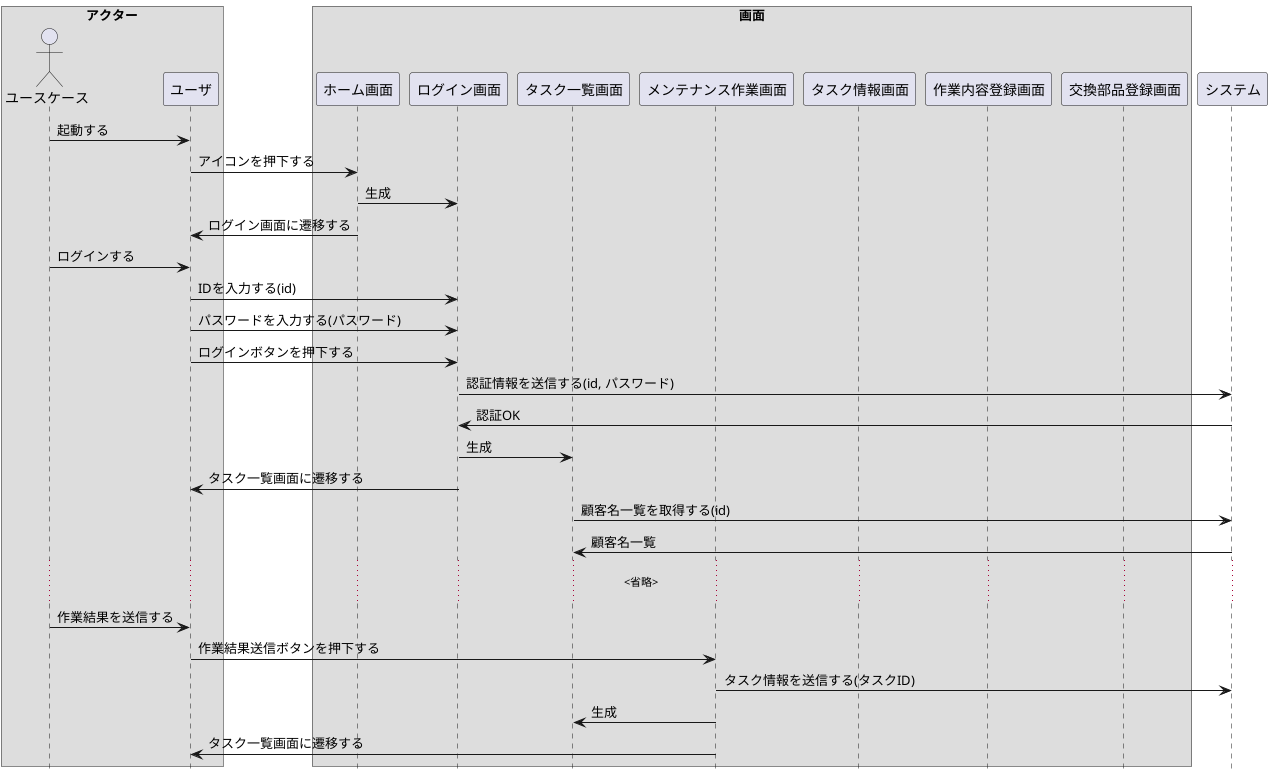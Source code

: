 @startuml
'scale 2

hide footbox

actor ユースケース

Box "アクター"
  participant ユースケース
  participant ユーザ
end box

Box "画面"
  participant ホーム画面
  participant ログイン画面
  participant タスク一覧画面
  participant メンテナンス作業画面
  participant タスク情報画面
  participant 作業内容登録画面
  participant 交換部品登録画面
end box

participant "システム"

'ユースケース.基本シナリオを実行する
'ユーザ.起動する
'ホーム画面.アイコンを押下する
'ホーム画面.ログイン画面に遷移する

ユースケース -> ユーザ : 起動する
  ユーザ -> ホーム画面 : アイコンを押下する
    ホーム画面 -> ログイン画面 : 生成
  ユーザ <- ホーム画面 : ログイン画面に遷移する

'ユーザ.ログインする
'ログイン画面.IDを入力する
'ログイン画面.パスワードを入力する
'ログイン画面.ログインボタンを押下する
'ログイン画面.タスク一覧画面に遷移する
'システム.顧客名一覧を返す
'システム.顧客名一覧

ユースケース -> ユーザ : ログインする
  ユーザ -> ログイン画面 : IDを入力する(id)
  ユーザ -> ログイン画面 : パスワードを入力する(パスワード)
  ユーザ -> ログイン画面 : ログインボタンを押下する
    ログイン画面 -> システム : 認証情報を送信する(id, パスワード)
    ログイン画面 <- システム : 認証OK
    ログイン画面 -> タスク一覧画面 : 生成
  ユーザ <- ログイン画面 : タスク一覧画面に遷移する
    タスク一覧画面 -> システム : 顧客名一覧を取得する(id)
    タスク一覧画面 <- システム : 顧客名一覧

...<省略>...

'ユーザ.作業結果を送信する
'メンテナンス作業画面.作業結果送信ボタンを押下する
'システム.タスク情報を送信する
'メンテナンス作業画面.タスク一覧画面に遷移する
'システム.顧客名一覧を返す
'システム.顧客名一覧

ユースケース -> ユーザ : 作業結果を送信する
  ユーザ -> メンテナンス作業画面 : 作業結果送信ボタンを押下する
    メンテナンス作業画面 -> システム : タスク情報を送信する(タスクID)
    メンテナンス作業画面 -> タスク一覧画面 : 生成
  ユーザ <- メンテナンス作業画面 : タスク一覧画面に遷移する

@enduml
